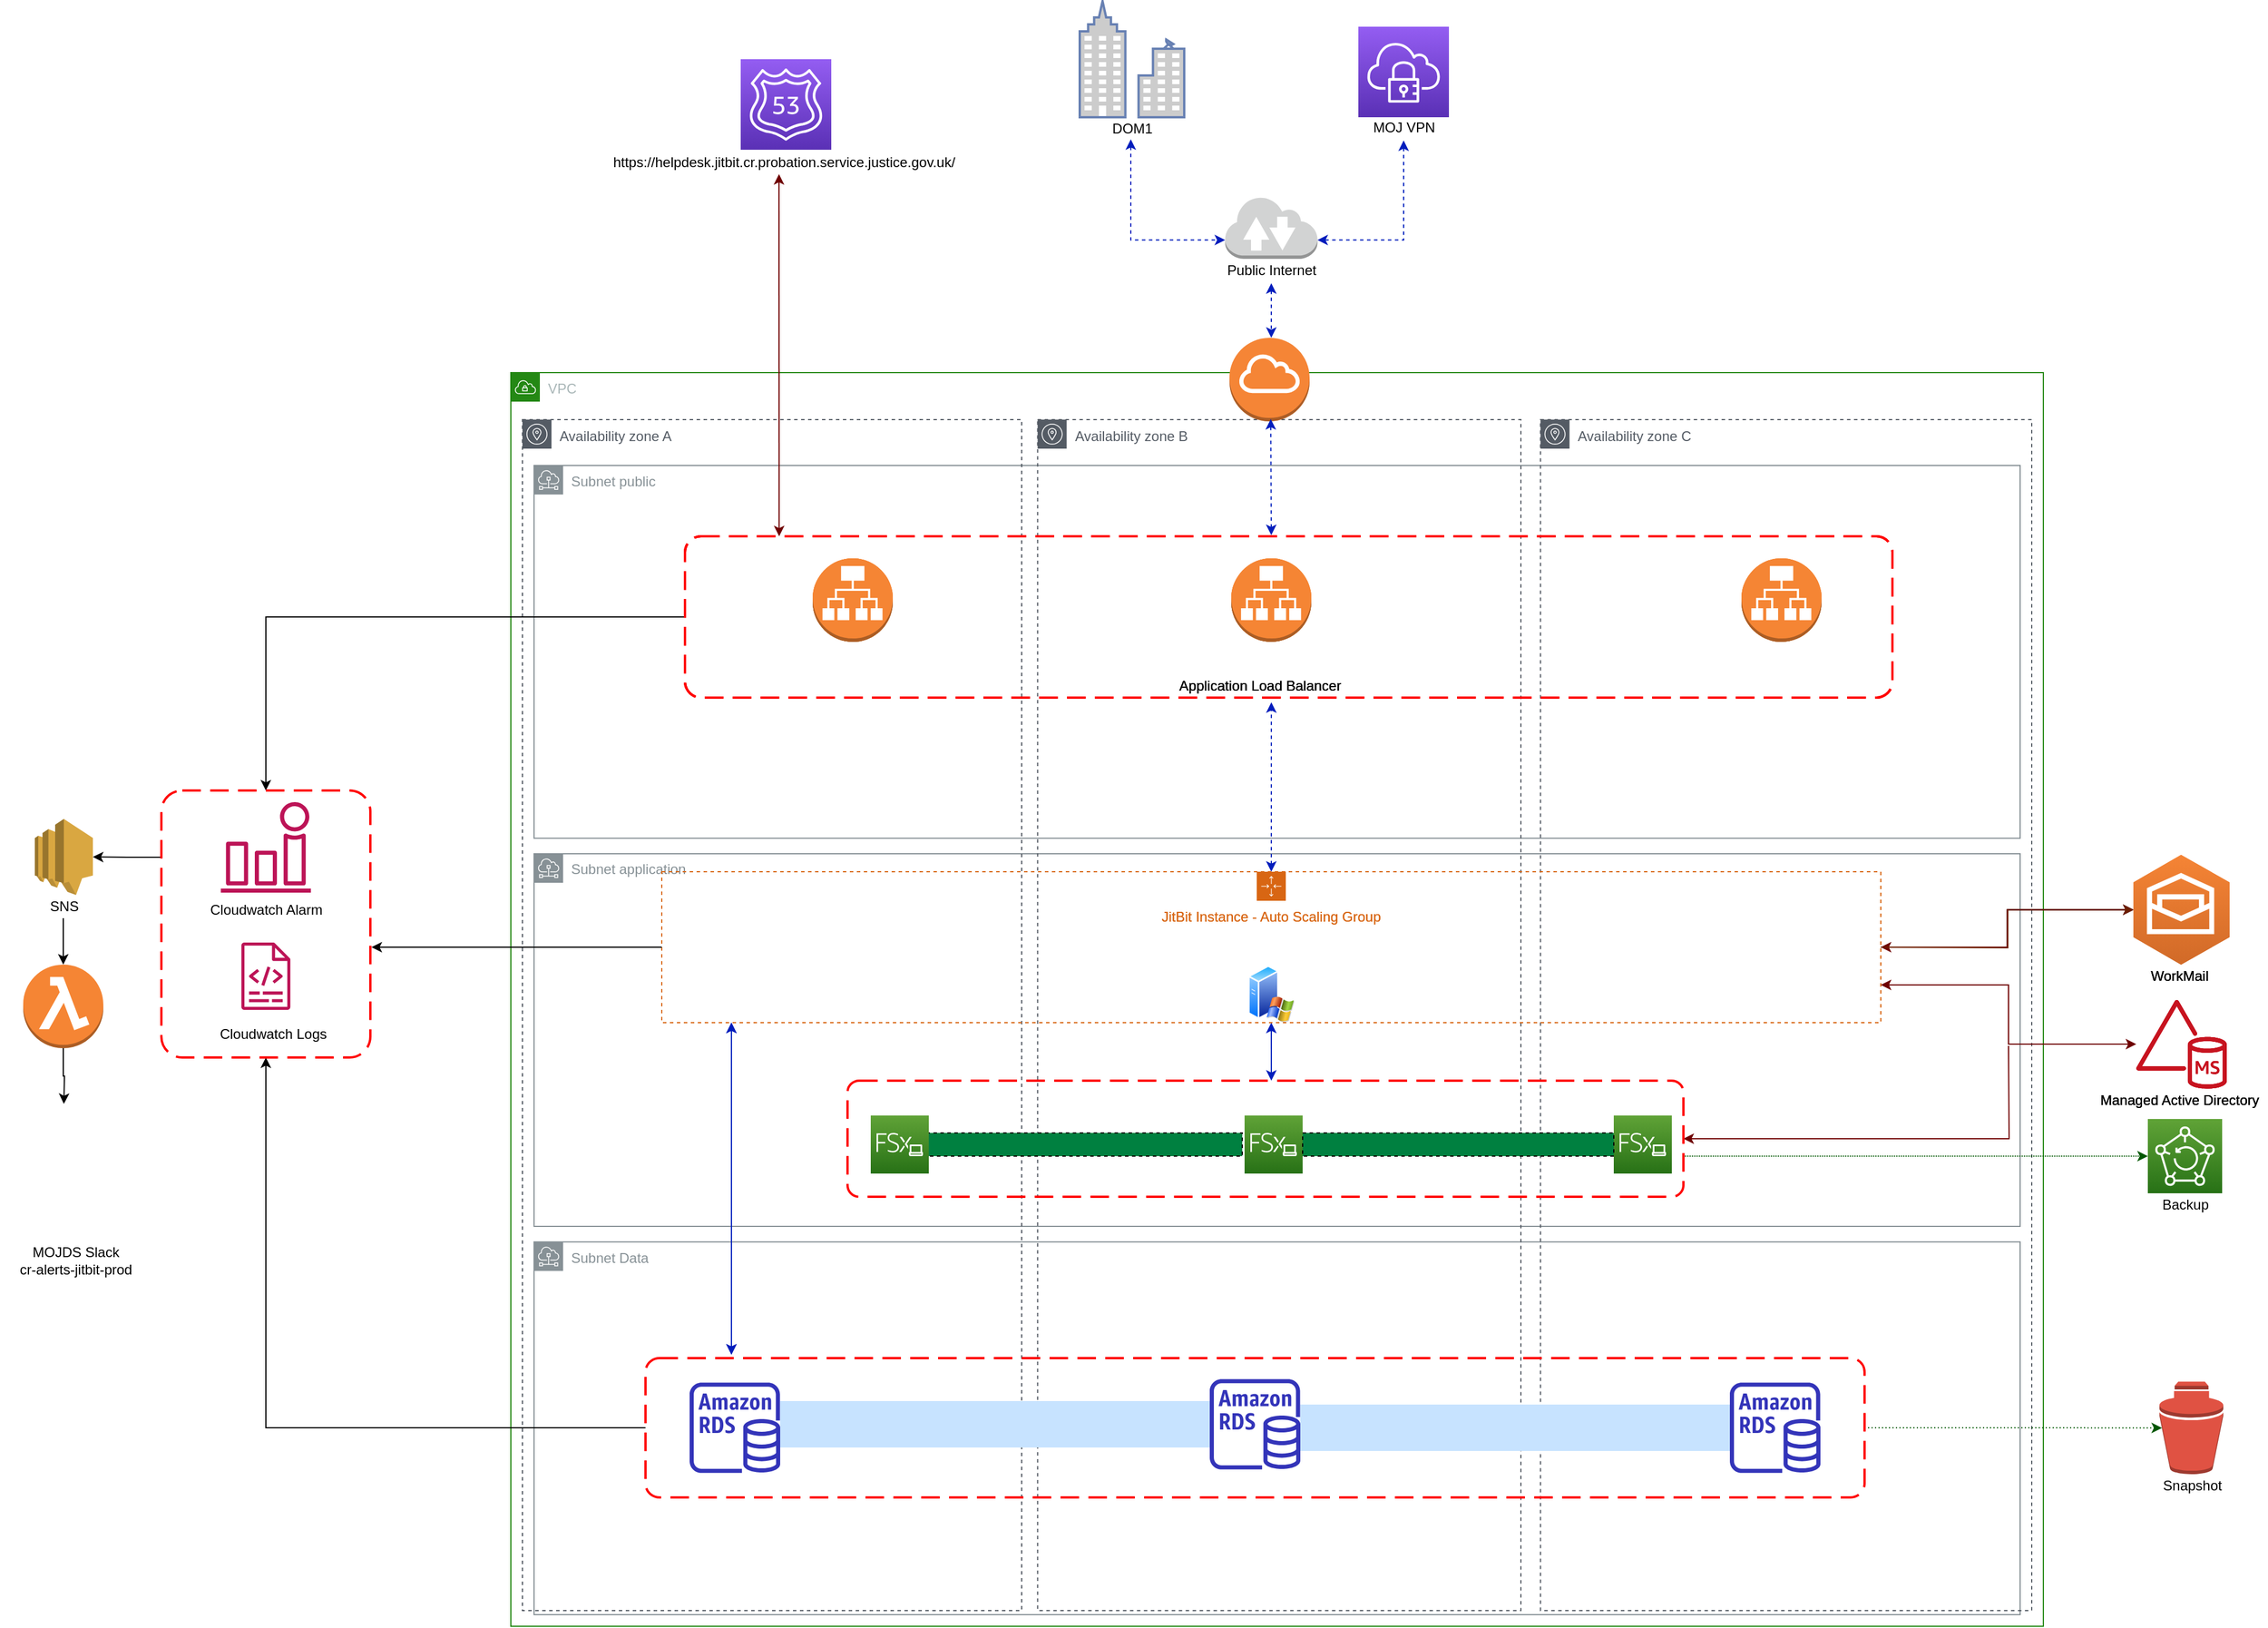 <mxfile version="14.7.0" type="device"><diagram id="gsjbE1C78E21jLH0nP0n" name="Page-1"><mxGraphModel dx="1426" dy="801" grid="1" gridSize="10" guides="1" tooltips="1" connect="1" arrows="1" fold="1" page="1" pageScale="1" pageWidth="827" pageHeight="1169" math="0" shadow="0"><root><mxCell id="0"/><mxCell id="8p_iDYZXsLpqDmVT-k0H-7" value="Subnets" style="" parent="0"/><mxCell id="8p_iDYZXsLpqDmVT-k0H-8" value="" style="group" parent="8p_iDYZXsLpqDmVT-k0H-7" vertex="1" connectable="0"><mxGeometry x="710" y="480" width="1280" height="990" as="geometry"/></mxCell><mxCell id="8p_iDYZXsLpqDmVT-k0H-9" value="Subnet public" style="outlineConnect=0;gradientColor=none;html=1;whiteSpace=wrap;fontSize=12;fontStyle=0;shape=mxgraph.aws4.group;grIcon=mxgraph.aws4.group_subnet;strokeColor=#879196;fillColor=none;verticalAlign=top;align=left;spacingLeft=30;fontColor=#879196;dashed=0;" parent="8p_iDYZXsLpqDmVT-k0H-8" vertex="1"><mxGeometry width="1280" height="321.081" as="geometry"/></mxCell><mxCell id="8p_iDYZXsLpqDmVT-k0H-10" value="Subnet application" style="outlineConnect=0;gradientColor=none;html=1;whiteSpace=wrap;fontSize=12;fontStyle=0;shape=mxgraph.aws4.group;grIcon=mxgraph.aws4.group_subnet;strokeColor=#879196;fillColor=none;verticalAlign=top;align=left;spacingLeft=30;fontColor=#879196;dashed=0;" parent="8p_iDYZXsLpqDmVT-k0H-8" vertex="1"><mxGeometry y="334.459" width="1280" height="321.081" as="geometry"/></mxCell><mxCell id="8p_iDYZXsLpqDmVT-k0H-11" value="Subnet Data" style="outlineConnect=0;gradientColor=none;html=1;whiteSpace=wrap;fontSize=12;fontStyle=0;shape=mxgraph.aws4.group;grIcon=mxgraph.aws4.group_subnet;strokeColor=#879196;fillColor=none;verticalAlign=top;align=left;spacingLeft=30;fontColor=#879196;dashed=0;" parent="8p_iDYZXsLpqDmVT-k0H-8" vertex="1"><mxGeometry y="668.919" width="1280" height="321.081" as="geometry"/></mxCell><mxCell id="8p_iDYZXsLpqDmVT-k0H-12" value="VPC" style="" parent="0"/><mxCell id="8p_iDYZXsLpqDmVT-k0H-13" value="" style="group" parent="8p_iDYZXsLpqDmVT-k0H-12" vertex="1" connectable="0"><mxGeometry x="690" y="400" width="1320" height="1080" as="geometry"/></mxCell><mxCell id="8p_iDYZXsLpqDmVT-k0H-14" value="VPC" style="points=[[0,0],[0.25,0],[0.5,0],[0.75,0],[1,0],[1,0.25],[1,0.5],[1,0.75],[1,1],[0.75,1],[0.5,1],[0.25,1],[0,1],[0,0.75],[0,0.5],[0,0.25]];outlineConnect=0;gradientColor=none;html=1;whiteSpace=wrap;fontSize=12;fontStyle=0;shape=mxgraph.aws4.group;grIcon=mxgraph.aws4.group_vpc;strokeColor=#248814;fillColor=none;verticalAlign=top;align=left;spacingLeft=30;fontColor=#AAB7B8;dashed=0;" parent="8p_iDYZXsLpqDmVT-k0H-13" vertex="1"><mxGeometry width="1320.0" height="1080" as="geometry"/></mxCell><mxCell id="8p_iDYZXsLpqDmVT-k0H-15" value="Availability zone C" style="outlineConnect=0;gradientColor=none;html=1;whiteSpace=wrap;fontSize=12;fontStyle=0;shape=mxgraph.aws4.group;grIcon=mxgraph.aws4.group_availability_zone;strokeColor=#545B64;fillColor=none;verticalAlign=top;align=left;spacingLeft=30;fontColor=#545B64;dashed=1;" parent="8p_iDYZXsLpqDmVT-k0H-13" vertex="1"><mxGeometry x="886.87" y="40.5" width="423.13" height="1026" as="geometry"/></mxCell><mxCell id="8p_iDYZXsLpqDmVT-k0H-16" value="Availability zone B" style="outlineConnect=0;gradientColor=none;html=1;whiteSpace=wrap;fontSize=12;fontStyle=0;shape=mxgraph.aws4.group;grIcon=mxgraph.aws4.group_availability_zone;strokeColor=#545B64;fillColor=none;verticalAlign=top;align=left;spacingLeft=30;fontColor=#545B64;dashed=1;" parent="8p_iDYZXsLpqDmVT-k0H-13" vertex="1"><mxGeometry x="453.75" y="40.5" width="416.25" height="1026" as="geometry"/></mxCell><mxCell id="8p_iDYZXsLpqDmVT-k0H-17" value="Availability zone A" style="outlineConnect=0;gradientColor=none;html=1;whiteSpace=wrap;fontSize=12;fontStyle=0;shape=mxgraph.aws4.group;grIcon=mxgraph.aws4.group_availability_zone;strokeColor=#545B64;fillColor=none;verticalAlign=top;align=left;spacingLeft=30;fontColor=#545B64;dashed=1;" parent="8p_iDYZXsLpqDmVT-k0H-13" vertex="1"><mxGeometry x="10" y="40.5" width="430" height="1026" as="geometry"/></mxCell><mxCell id="8p_iDYZXsLpqDmVT-k0H-18" value="" style="outlineConnect=0;dashed=0;verticalLabelPosition=bottom;verticalAlign=top;align=center;html=1;shape=mxgraph.aws3.internet_gateway;fillColor=#F58536;gradientColor=none;rounded=0;strokeColor=#000000;strokeWidth=2;fontColor=#006600;" parent="8p_iDYZXsLpqDmVT-k0H-12" vertex="1"><mxGeometry x="1309" y="370" width="69" height="72" as="geometry"/></mxCell><mxCell id="8p_iDYZXsLpqDmVT-k0H-19" value="Database" style="" parent="0"/><mxCell id="8p_iDYZXsLpqDmVT-k0H-22" value="" style="rounded=0;whiteSpace=wrap;html=1;fillColor=#C7E3FF;strokeColor=none;dashed=1;strokeWidth=2;" parent="8p_iDYZXsLpqDmVT-k0H-19" vertex="1"><mxGeometry x="922" y="1286" width="370" height="40" as="geometry"/></mxCell><mxCell id="8p_iDYZXsLpqDmVT-k0H-24" value="" style="rounded=0;whiteSpace=wrap;html=1;fillColor=#C7E3FF;strokeColor=none;dashed=1;strokeWidth=2;" parent="8p_iDYZXsLpqDmVT-k0H-19" vertex="1"><mxGeometry x="1370" y="1289" width="370" height="40" as="geometry"/></mxCell><mxCell id="8p_iDYZXsLpqDmVT-k0H-109" value="" style="outlineConnect=0;fontColor=#232F3E;gradientColor=none;fillColor=#3334B9;strokeColor=none;dashed=0;verticalLabelPosition=bottom;verticalAlign=top;align=center;html=1;fontSize=12;fontStyle=0;aspect=fixed;pointerEvents=1;shape=mxgraph.aws4.rds_instance;" parent="8p_iDYZXsLpqDmVT-k0H-19" vertex="1"><mxGeometry x="844" y="1270" width="78" height="78" as="geometry"/></mxCell><mxCell id="8p_iDYZXsLpqDmVT-k0H-110" value="" style="outlineConnect=0;fontColor=#232F3E;gradientColor=none;fillColor=#3334B9;strokeColor=none;dashed=0;verticalLabelPosition=bottom;verticalAlign=top;align=center;html=1;fontSize=12;fontStyle=0;aspect=fixed;pointerEvents=1;shape=mxgraph.aws4.rds_instance;" parent="8p_iDYZXsLpqDmVT-k0H-19" vertex="1"><mxGeometry x="1292" y="1267" width="78" height="78" as="geometry"/></mxCell><mxCell id="8p_iDYZXsLpqDmVT-k0H-111" value="" style="outlineConnect=0;fontColor=#232F3E;gradientColor=none;fillColor=#3334B9;strokeColor=none;dashed=0;verticalLabelPosition=bottom;verticalAlign=top;align=center;html=1;fontSize=12;fontStyle=0;aspect=fixed;pointerEvents=1;shape=mxgraph.aws4.rds_instance;" parent="8p_iDYZXsLpqDmVT-k0H-19" vertex="1"><mxGeometry x="1740" y="1270" width="78" height="78" as="geometry"/></mxCell><mxCell id="8p_iDYZXsLpqDmVT-k0H-145" style="edgeStyle=orthogonalEdgeStyle;rounded=0;orthogonalLoop=1;jettySize=auto;html=1;exitX=1;exitY=0.5;exitDx=0;exitDy=0;entryX=0.04;entryY=0.5;entryDx=0;entryDy=0;entryPerimeter=0;fillColor=#008a00;strokeColor=#005700;dashed=1;dashPattern=1 2;" parent="8p_iDYZXsLpqDmVT-k0H-19" source="8p_iDYZXsLpqDmVT-k0H-120" target="8p_iDYZXsLpqDmVT-k0H-142" edge="1"><mxGeometry relative="1" as="geometry"/></mxCell><mxCell id="8p_iDYZXsLpqDmVT-k0H-120" value="" style="rounded=1;arcSize=10;dashed=1;strokeColor=#ff0000;fillColor=none;gradientColor=none;dashPattern=8 4;strokeWidth=2;fontColor=#006600;" parent="8p_iDYZXsLpqDmVT-k0H-19" vertex="1"><mxGeometry x="806" y="1249" width="1050" height="120" as="geometry"/></mxCell><mxCell id="8p_iDYZXsLpqDmVT-k0H-142" value="" style="outlineConnect=0;dashed=0;verticalLabelPosition=bottom;verticalAlign=top;align=center;html=1;shape=mxgraph.aws3.snapshot;fillColor=#E05243;gradientColor=none;" parent="8p_iDYZXsLpqDmVT-k0H-19" vertex="1"><mxGeometry x="2110" y="1269.25" width="55" height="79.75" as="geometry"/></mxCell><mxCell id="8p_iDYZXsLpqDmVT-k0H-143" value="Snapshot" style="text;html=1;resizable=0;autosize=1;align=center;verticalAlign=middle;points=[];fillColor=none;strokeColor=none;rounded=0;" parent="8p_iDYZXsLpqDmVT-k0H-19" vertex="1"><mxGeometry x="2102.5" y="1349" width="70" height="20" as="geometry"/></mxCell><mxCell id="8p_iDYZXsLpqDmVT-k0H-25" value="FSX" style="" parent="0"/><mxCell id="8p_iDYZXsLpqDmVT-k0H-112" value="" style="points=[[0,0,0],[0.25,0,0],[0.5,0,0],[0.75,0,0],[1,0,0],[0,1,0],[0.25,1,0],[0.5,1,0],[0.75,1,0],[1,1,0],[0,0.25,0],[0,0.5,0],[0,0.75,0],[1,0.25,0],[1,0.5,0],[1,0.75,0]];outlineConnect=0;fontColor=#232F3E;gradientColor=#60A337;gradientDirection=north;fillColor=#277116;strokeColor=#ffffff;dashed=0;verticalLabelPosition=bottom;verticalAlign=top;align=center;html=1;fontSize=12;fontStyle=0;aspect=fixed;shape=mxgraph.aws4.resourceIcon;resIcon=mxgraph.aws4.fsx_for_windows_file_server;" parent="8p_iDYZXsLpqDmVT-k0H-25" vertex="1"><mxGeometry x="1322" y="1040" width="50" height="50" as="geometry"/></mxCell><mxCell id="8p_iDYZXsLpqDmVT-k0H-115" value="" style="rounded=0;whiteSpace=wrap;html=1;fillColor=#008040;dashed=1;" parent="8p_iDYZXsLpqDmVT-k0H-25" vertex="1"><mxGeometry x="1048" y="1055" width="272" height="20" as="geometry"/></mxCell><mxCell id="8p_iDYZXsLpqDmVT-k0H-149" style="edgeStyle=orthogonalEdgeStyle;rounded=0;orthogonalLoop=1;jettySize=auto;html=1;exitX=0.999;exitY=0.65;exitDx=0;exitDy=0;entryX=0;entryY=0.5;entryDx=0;entryDy=0;entryPerimeter=0;exitPerimeter=0;fillColor=#008a00;strokeColor=#005700;dashed=1;dashPattern=1 1;" parent="8p_iDYZXsLpqDmVT-k0H-25" source="8p_iDYZXsLpqDmVT-k0H-118" target="8p_iDYZXsLpqDmVT-k0H-146" edge="1"><mxGeometry relative="1" as="geometry"/></mxCell><mxCell id="8p_iDYZXsLpqDmVT-k0H-158" style="edgeStyle=orthogonalEdgeStyle;rounded=0;orthogonalLoop=1;jettySize=auto;html=1;exitX=1;exitY=0.5;exitDx=0;exitDy=0;endArrow=none;endFill=0;startArrow=classic;startFill=1;fillColor=#a20025;strokeColor=#6F0000;" parent="8p_iDYZXsLpqDmVT-k0H-25" source="8p_iDYZXsLpqDmVT-k0H-118" edge="1"><mxGeometry relative="1" as="geometry"><mxPoint x="1980" y="980" as="targetPoint"/></mxGeometry></mxCell><mxCell id="8p_iDYZXsLpqDmVT-k0H-118" value="" style="rounded=1;arcSize=10;dashed=1;strokeColor=#ff0000;fillColor=none;gradientColor=none;dashPattern=8 4;strokeWidth=2;fontColor=#006600;" parent="8p_iDYZXsLpqDmVT-k0H-25" vertex="1"><mxGeometry x="980" y="1010" width="720" height="100" as="geometry"/></mxCell><mxCell id="8p_iDYZXsLpqDmVT-k0H-126" value="" style="points=[[0,0,0],[0.25,0,0],[0.5,0,0],[0.75,0,0],[1,0,0],[0,1,0],[0.25,1,0],[0.5,1,0],[0.75,1,0],[1,1,0],[0,0.25,0],[0,0.5,0],[0,0.75,0],[1,0.25,0],[1,0.5,0],[1,0.75,0]];outlineConnect=0;fontColor=#232F3E;gradientColor=#60A337;gradientDirection=north;fillColor=#277116;strokeColor=#ffffff;dashed=0;verticalLabelPosition=bottom;verticalAlign=top;align=center;html=1;fontSize=12;fontStyle=0;aspect=fixed;shape=mxgraph.aws4.resourceIcon;resIcon=mxgraph.aws4.fsx_for_windows_file_server;" parent="8p_iDYZXsLpqDmVT-k0H-25" vertex="1"><mxGeometry x="1640" y="1040" width="50" height="50" as="geometry"/></mxCell><mxCell id="8p_iDYZXsLpqDmVT-k0H-127" value="" style="points=[[0,0,0],[0.25,0,0],[0.5,0,0],[0.75,0,0],[1,0,0],[0,1,0],[0.25,1,0],[0.5,1,0],[0.75,1,0],[1,1,0],[0,0.25,0],[0,0.5,0],[0,0.75,0],[1,0.25,0],[1,0.5,0],[1,0.75,0]];outlineConnect=0;fontColor=#232F3E;gradientColor=#60A337;gradientDirection=north;fillColor=#277116;strokeColor=#ffffff;dashed=0;verticalLabelPosition=bottom;verticalAlign=top;align=center;html=1;fontSize=12;fontStyle=0;aspect=fixed;shape=mxgraph.aws4.resourceIcon;resIcon=mxgraph.aws4.fsx_for_windows_file_server;" parent="8p_iDYZXsLpqDmVT-k0H-25" vertex="1"><mxGeometry x="1000" y="1040" width="50" height="50" as="geometry"/></mxCell><mxCell id="8p_iDYZXsLpqDmVT-k0H-128" value="" style="rounded=0;whiteSpace=wrap;html=1;fillColor=#008040;dashed=1;" parent="8p_iDYZXsLpqDmVT-k0H-25" vertex="1"><mxGeometry x="1372" y="1055" width="268" height="20" as="geometry"/></mxCell><mxCell id="8p_iDYZXsLpqDmVT-k0H-146" value="" style="points=[[0,0,0],[0.25,0,0],[0.5,0,0],[0.75,0,0],[1,0,0],[0,1,0],[0.25,1,0],[0.5,1,0],[0.75,1,0],[1,1,0],[0,0.25,0],[0,0.5,0],[0,0.75,0],[1,0.25,0],[1,0.5,0],[1,0.75,0]];outlineConnect=0;fontColor=#232F3E;gradientColor=#60A337;gradientDirection=north;fillColor=#277116;strokeColor=#ffffff;dashed=0;verticalLabelPosition=bottom;verticalAlign=top;align=center;html=1;fontSize=12;fontStyle=0;aspect=fixed;shape=mxgraph.aws4.resourceIcon;resIcon=mxgraph.aws4.backup;" parent="8p_iDYZXsLpqDmVT-k0H-25" vertex="1"><mxGeometry x="2100" y="1043" width="64" height="64" as="geometry"/></mxCell><mxCell id="8p_iDYZXsLpqDmVT-k0H-147" value="Backup" style="text;html=1;resizable=0;autosize=1;align=center;verticalAlign=middle;points=[];fillColor=none;strokeColor=none;rounded=0;" parent="8p_iDYZXsLpqDmVT-k0H-25" vertex="1"><mxGeometry x="2102" y="1107" width="60" height="20" as="geometry"/></mxCell><mxCell id="8p_iDYZXsLpqDmVT-k0H-122" value="Application" style="" parent="0"/><mxCell id="8p_iDYZXsLpqDmVT-k0H-150" style="edgeStyle=orthogonalEdgeStyle;rounded=0;orthogonalLoop=1;jettySize=auto;html=1;exitX=1;exitY=0.75;exitDx=0;exitDy=0;startArrow=classic;startFill=1;fillColor=#a20025;strokeColor=#6F0000;" parent="8p_iDYZXsLpqDmVT-k0H-122" source="8p_iDYZXsLpqDmVT-k0H-188" target="8p_iDYZXsLpqDmVT-k0H-131" edge="1"><mxGeometry relative="1" as="geometry"/></mxCell><mxCell id="8p_iDYZXsLpqDmVT-k0H-152" style="edgeStyle=orthogonalEdgeStyle;rounded=0;orthogonalLoop=1;jettySize=auto;html=1;" parent="8p_iDYZXsLpqDmVT-k0H-122" source="8p_iDYZXsLpqDmVT-k0H-123" target="8p_iDYZXsLpqDmVT-k0H-135" edge="1"><mxGeometry relative="1" as="geometry"/></mxCell><mxCell id="8p_iDYZXsLpqDmVT-k0H-123" value="JitBit Instance - Auto Scaling Group" style="points=[[0,0],[0.25,0],[0.5,0],[0.75,0],[1,0],[1,0.25],[1,0.5],[1,0.75],[1,1],[0.75,1],[0.5,1],[0.25,1],[0,1],[0,0.75],[0,0.5],[0,0.25]];outlineConnect=0;gradientColor=none;html=1;whiteSpace=wrap;fontSize=12;fontStyle=0;shape=mxgraph.aws4.groupCenter;grIcon=mxgraph.aws4.group_auto_scaling_group;grStroke=1;strokeColor=#D86613;fillColor=none;verticalAlign=top;align=center;fontColor=#D86613;dashed=1;spacingTop=25;" parent="8p_iDYZXsLpqDmVT-k0H-122" vertex="1"><mxGeometry x="820" y="830" width="1050" height="130" as="geometry"/></mxCell><mxCell id="8p_iDYZXsLpqDmVT-k0H-124" value="" style="aspect=fixed;perimeter=ellipsePerimeter;html=1;align=center;shadow=0;dashed=0;spacingTop=3;image;image=img/lib/active_directory/windows_server_2.svg;" parent="8p_iDYZXsLpqDmVT-k0H-122" vertex="1"><mxGeometry x="1325" y="910" width="40" height="50" as="geometry"/></mxCell><mxCell id="8p_iDYZXsLpqDmVT-k0H-131" value="" style="outlineConnect=0;fontColor=#232F3E;gradientColor=none;fillColor=#C7131F;strokeColor=none;dashed=0;verticalLabelPosition=bottom;verticalAlign=top;align=center;html=1;fontSize=12;fontStyle=0;aspect=fixed;pointerEvents=1;shape=mxgraph.aws4.managed_ms_ad;" parent="8p_iDYZXsLpqDmVT-k0H-122" vertex="1"><mxGeometry x="2090" y="940" width="78" height="77" as="geometry"/></mxCell><mxCell id="8p_iDYZXsLpqDmVT-k0H-132" value="" style="outlineConnect=0;dashed=0;verticalLabelPosition=bottom;verticalAlign=top;align=center;html=1;shape=mxgraph.aws3.application_load_balancer;fillColor=#F58534;gradientColor=none;" parent="8p_iDYZXsLpqDmVT-k0H-122" vertex="1"><mxGeometry x="950" y="560" width="69" height="72" as="geometry"/></mxCell><mxCell id="8p_iDYZXsLpqDmVT-k0H-133" value="" style="outlineConnect=0;dashed=0;verticalLabelPosition=bottom;verticalAlign=top;align=center;html=1;shape=mxgraph.aws3.application_load_balancer;fillColor=#F58534;gradientColor=none;" parent="8p_iDYZXsLpqDmVT-k0H-122" vertex="1"><mxGeometry x="1310.5" y="560" width="69" height="72" as="geometry"/></mxCell><mxCell id="8p_iDYZXsLpqDmVT-k0H-134" value="" style="outlineConnect=0;dashed=0;verticalLabelPosition=bottom;verticalAlign=top;align=center;html=1;shape=mxgraph.aws3.application_load_balancer;fillColor=#F58534;gradientColor=none;" parent="8p_iDYZXsLpqDmVT-k0H-122" vertex="1"><mxGeometry x="1750" y="560" width="69" height="72" as="geometry"/></mxCell><mxCell id="8p_iDYZXsLpqDmVT-k0H-135" value="" style="outlineConnect=0;dashed=0;verticalLabelPosition=bottom;verticalAlign=top;align=center;html=1;shape=mxgraph.aws3.workmail;fillColor=#D16A28;gradientColor=#F58435;gradientDirection=north;" parent="8p_iDYZXsLpqDmVT-k0H-122" vertex="1"><mxGeometry x="2087.75" y="815.5" width="82.5" height="94.5" as="geometry"/></mxCell><mxCell id="8p_iDYZXsLpqDmVT-k0H-136" value="" style="rounded=1;arcSize=10;dashed=1;strokeColor=#ff0000;fillColor=none;gradientColor=none;dashPattern=8 4;strokeWidth=2;fontColor=#006600;" parent="8p_iDYZXsLpqDmVT-k0H-122" vertex="1"><mxGeometry x="840" y="541" width="1040" height="139" as="geometry"/></mxCell><mxCell id="8p_iDYZXsLpqDmVT-k0H-137" value="Application Load Balancer" style="text;html=1;resizable=0;autosize=1;align=center;verticalAlign=middle;points=[];fillColor=none;strokeColor=none;rounded=0;" parent="8p_iDYZXsLpqDmVT-k0H-122" vertex="1"><mxGeometry x="1260" y="660" width="150" height="20" as="geometry"/></mxCell><mxCell id="8p_iDYZXsLpqDmVT-k0H-138" value="Managed Active Directory" style="text;html=1;resizable=0;autosize=1;align=center;verticalAlign=middle;points=[];fillColor=none;strokeColor=none;rounded=0;" parent="8p_iDYZXsLpqDmVT-k0H-122" vertex="1"><mxGeometry x="2052.25" y="1017" width="150" height="20" as="geometry"/></mxCell><mxCell id="8p_iDYZXsLpqDmVT-k0H-139" value="WorkMail" style="text;html=1;resizable=0;autosize=1;align=center;verticalAlign=middle;points=[];fillColor=none;strokeColor=none;rounded=0;" parent="8p_iDYZXsLpqDmVT-k0H-122" vertex="1"><mxGeometry x="2092.25" y="910" width="70" height="20" as="geometry"/></mxCell><mxCell id="8p_iDYZXsLpqDmVT-k0H-213" value="" style="endArrow=classic;startArrow=classic;html=1;entryX=0.487;entryY=1;entryDx=0;entryDy=0;entryPerimeter=0;exitX=0.078;exitY=0;exitDx=0;exitDy=0;exitPerimeter=0;fillColor=#a20025;strokeColor=#6F0000;" parent="8p_iDYZXsLpqDmVT-k0H-122" source="8p_iDYZXsLpqDmVT-k0H-195" target="8p_iDYZXsLpqDmVT-k0H-200" edge="1"><mxGeometry width="50" height="50" relative="1" as="geometry"><mxPoint x="1160" y="330" as="sourcePoint"/><mxPoint x="1210" y="280" as="targetPoint"/></mxGeometry></mxCell><mxCell id="8p_iDYZXsLpqDmVT-k0H-214" value="" style="endArrow=classic;startArrow=classic;html=1;entryX=0.5;entryY=1;entryDx=0;entryDy=0;exitX=0.507;exitY=0;exitDx=0;exitDy=0;exitPerimeter=0;fillColor=#0050ef;strokeColor=#001DBC;" parent="8p_iDYZXsLpqDmVT-k0H-122" source="8p_iDYZXsLpqDmVT-k0H-118" edge="1"><mxGeometry width="50" height="50" relative="1" as="geometry"><mxPoint x="931.12" y="551" as="sourcePoint"/><mxPoint x="1345" y="960" as="targetPoint"/></mxGeometry></mxCell><mxCell id="8p_iDYZXsLpqDmVT-k0H-216" value="" style="endArrow=classic;startArrow=classic;html=1;fillColor=#0050ef;strokeColor=#001DBC;" parent="8p_iDYZXsLpqDmVT-k0H-122" edge="1"><mxGeometry width="50" height="50" relative="1" as="geometry"><mxPoint x="880" y="1246" as="sourcePoint"/><mxPoint x="880" y="960" as="targetPoint"/></mxGeometry></mxCell><mxCell id="8p_iDYZXsLpqDmVT-k0H-217" value="" style="endArrow=classic;startArrow=classic;html=1;entryX=0.567;entryY=1.2;entryDx=0;entryDy=0;entryPerimeter=0;fillColor=#0050ef;strokeColor=#001DBC;dashed=1;" parent="8p_iDYZXsLpqDmVT-k0H-122" source="8p_iDYZXsLpqDmVT-k0H-188" target="8p_iDYZXsLpqDmVT-k0H-196" edge="1"><mxGeometry width="50" height="50" relative="1" as="geometry"><mxPoint x="890" y="1256" as="sourcePoint"/><mxPoint x="890" y="970" as="targetPoint"/></mxGeometry></mxCell><mxCell id="8p_iDYZXsLpqDmVT-k0H-218" value="" style="endArrow=classic;startArrow=classic;html=1;entryX=0.567;entryY=1.2;entryDx=0;entryDy=0;entryPerimeter=0;fillColor=#0050ef;strokeColor=#001DBC;dashed=1;" parent="8p_iDYZXsLpqDmVT-k0H-122" edge="1"><mxGeometry width="50" height="50" relative="1" as="geometry"><mxPoint x="1345" y="540" as="sourcePoint"/><mxPoint x="1344.53" y="440" as="targetPoint"/></mxGeometry></mxCell><mxCell id="JDmraC3Lx40adAWJnMyy-10" value="" style="shape=image;html=1;verticalAlign=top;verticalLabelPosition=bottom;labelBackgroundColor=#ffffff;imageAspect=0;aspect=fixed;image=https://cdn4.iconfinder.com/data/icons/logos-and-brands/512/306_Slack_logo-128.png" vertex="1" parent="8p_iDYZXsLpqDmVT-k0H-122"><mxGeometry x="250" y="1030" width="120" height="120" as="geometry"/></mxCell><mxCell id="8p_iDYZXsLpqDmVT-k0H-185" value="Access" style="" parent="0"/><mxCell id="8p_iDYZXsLpqDmVT-k0H-187" style="edgeStyle=orthogonalEdgeStyle;rounded=0;orthogonalLoop=1;jettySize=auto;html=1;startArrow=classic;startFill=1;fillColor=#a20025;strokeColor=#6F0000;" parent="8p_iDYZXsLpqDmVT-k0H-185" source="8p_iDYZXsLpqDmVT-k0H-188" target="8p_iDYZXsLpqDmVT-k0H-194" edge="1"><mxGeometry relative="1" as="geometry"/></mxCell><mxCell id="8p_iDYZXsLpqDmVT-k0H-188" value="JitBit Instance - Auto Scaling Group" style="points=[[0,0],[0.25,0],[0.5,0],[0.75,0],[1,0],[1,0.25],[1,0.5],[1,0.75],[1,1],[0.75,1],[0.5,1],[0.25,1],[0,1],[0,0.75],[0,0.5],[0,0.25]];outlineConnect=0;gradientColor=none;html=1;whiteSpace=wrap;fontSize=12;fontStyle=0;shape=mxgraph.aws4.groupCenter;grIcon=mxgraph.aws4.group_auto_scaling_group;grStroke=1;strokeColor=#D86613;fillColor=none;verticalAlign=top;align=center;fontColor=#D86613;dashed=1;spacingTop=25;" parent="8p_iDYZXsLpqDmVT-k0H-185" vertex="1"><mxGeometry x="820" y="830" width="1050" height="130" as="geometry"/></mxCell><mxCell id="8p_iDYZXsLpqDmVT-k0H-190" value="" style="outlineConnect=0;fontColor=#232F3E;gradientColor=none;fillColor=#C7131F;strokeColor=none;dashed=0;verticalLabelPosition=bottom;verticalAlign=top;align=center;html=1;fontSize=12;fontStyle=0;aspect=fixed;pointerEvents=1;shape=mxgraph.aws4.managed_ms_ad;" parent="8p_iDYZXsLpqDmVT-k0H-185" vertex="1"><mxGeometry x="2090" y="940" width="78" height="77" as="geometry"/></mxCell><mxCell id="8p_iDYZXsLpqDmVT-k0H-191" value="" style="outlineConnect=0;dashed=0;verticalLabelPosition=bottom;verticalAlign=top;align=center;html=1;shape=mxgraph.aws3.application_load_balancer;fillColor=#F58534;gradientColor=none;" parent="8p_iDYZXsLpqDmVT-k0H-185" vertex="1"><mxGeometry x="950" y="560" width="69" height="72" as="geometry"/></mxCell><mxCell id="8p_iDYZXsLpqDmVT-k0H-192" value="" style="outlineConnect=0;dashed=0;verticalLabelPosition=bottom;verticalAlign=top;align=center;html=1;shape=mxgraph.aws3.application_load_balancer;fillColor=#F58534;gradientColor=none;" parent="8p_iDYZXsLpqDmVT-k0H-185" vertex="1"><mxGeometry x="1310.5" y="560" width="69" height="72" as="geometry"/></mxCell><mxCell id="8p_iDYZXsLpqDmVT-k0H-193" value="" style="outlineConnect=0;dashed=0;verticalLabelPosition=bottom;verticalAlign=top;align=center;html=1;shape=mxgraph.aws3.application_load_balancer;fillColor=#F58534;gradientColor=none;" parent="8p_iDYZXsLpqDmVT-k0H-185" vertex="1"><mxGeometry x="1750" y="560" width="69" height="72" as="geometry"/></mxCell><mxCell id="8p_iDYZXsLpqDmVT-k0H-194" value="" style="outlineConnect=0;dashed=0;verticalLabelPosition=bottom;verticalAlign=top;align=center;html=1;shape=mxgraph.aws3.workmail;fillColor=#D16A28;gradientColor=#F58435;gradientDirection=north;" parent="8p_iDYZXsLpqDmVT-k0H-185" vertex="1"><mxGeometry x="2087.75" y="815.5" width="82.5" height="94.5" as="geometry"/></mxCell><mxCell id="8p_iDYZXsLpqDmVT-k0H-195" value="" style="rounded=1;arcSize=10;dashed=1;strokeColor=#ff0000;fillColor=none;gradientColor=none;dashPattern=8 4;strokeWidth=2;fontColor=#006600;" parent="8p_iDYZXsLpqDmVT-k0H-185" vertex="1"><mxGeometry x="840" y="541" width="1040" height="139" as="geometry"/></mxCell><mxCell id="8p_iDYZXsLpqDmVT-k0H-196" value="Application Load Balancer" style="text;html=1;resizable=0;autosize=1;align=center;verticalAlign=middle;points=[];fillColor=none;strokeColor=none;rounded=0;" parent="8p_iDYZXsLpqDmVT-k0H-185" vertex="1"><mxGeometry x="1260" y="660" width="150" height="20" as="geometry"/></mxCell><mxCell id="8p_iDYZXsLpqDmVT-k0H-197" value="Managed Active Directory" style="text;html=1;resizable=0;autosize=1;align=center;verticalAlign=middle;points=[];fillColor=none;strokeColor=none;rounded=0;" parent="8p_iDYZXsLpqDmVT-k0H-185" vertex="1"><mxGeometry x="2052.25" y="1017" width="150" height="20" as="geometry"/></mxCell><mxCell id="8p_iDYZXsLpqDmVT-k0H-198" value="WorkMail" style="text;html=1;resizable=0;autosize=1;align=center;verticalAlign=middle;points=[];fillColor=none;strokeColor=none;rounded=0;" parent="8p_iDYZXsLpqDmVT-k0H-185" vertex="1"><mxGeometry x="2092.25" y="910" width="70" height="20" as="geometry"/></mxCell><mxCell id="8p_iDYZXsLpqDmVT-k0H-199" value="" style="points=[[0,0,0],[0.25,0,0],[0.5,0,0],[0.75,0,0],[1,0,0],[0,1,0],[0.25,1,0],[0.5,1,0],[0.75,1,0],[1,1,0],[0,0.25,0],[0,0.5,0],[0,0.75,0],[1,0.25,0],[1,0.5,0],[1,0.75,0]];outlineConnect=0;fontColor=#232F3E;gradientColor=#945DF2;gradientDirection=north;fillColor=#5A30B5;strokeColor=#ffffff;dashed=0;verticalLabelPosition=bottom;verticalAlign=top;align=center;html=1;fontSize=12;fontStyle=0;aspect=fixed;shape=mxgraph.aws4.resourceIcon;resIcon=mxgraph.aws4.route_53;" parent="8p_iDYZXsLpqDmVT-k0H-185" vertex="1"><mxGeometry x="888" y="130" width="78" height="78" as="geometry"/></mxCell><mxCell id="8p_iDYZXsLpqDmVT-k0H-200" value="https://helpdesk.jitbit.cr.probation.service.justice.gov.uk/" style="text;html=1;resizable=0;autosize=1;align=center;verticalAlign=middle;points=[];fillColor=none;strokeColor=none;rounded=0;" parent="8p_iDYZXsLpqDmVT-k0H-185" vertex="1"><mxGeometry x="770" y="209" width="310" height="20" as="geometry"/></mxCell><mxCell id="8p_iDYZXsLpqDmVT-k0H-201" style="edgeStyle=orthogonalEdgeStyle;rounded=0;orthogonalLoop=1;jettySize=auto;html=1;exitX=0.5;exitY=1.05;exitDx=0;exitDy=0;exitPerimeter=0;entryX=1;entryY=0.7;entryDx=0;entryDy=0;entryPerimeter=0;startArrow=classic;startFill=1;fillColor=#0050ef;strokeColor=#001DBC;dashed=1;" parent="8p_iDYZXsLpqDmVT-k0H-185" source="8p_iDYZXsLpqDmVT-k0H-209" target="8p_iDYZXsLpqDmVT-k0H-206" edge="1"><mxGeometry relative="1" as="geometry"/></mxCell><mxCell id="8p_iDYZXsLpqDmVT-k0H-202" value="" style="points=[[0,0,0],[0.25,0,0],[0.5,0,0],[0.75,0,0],[1,0,0],[0,1,0],[0.25,1,0],[0.5,1,0],[0.75,1,0],[1,1,0],[0,0.25,0],[0,0.5,0],[0,0.75,0],[1,0.25,0],[1,0.5,0],[1,0.75,0]];outlineConnect=0;fontColor=#232F3E;gradientColor=#945DF2;gradientDirection=north;fillColor=#5A30B5;strokeColor=#ffffff;dashed=0;verticalLabelPosition=bottom;verticalAlign=top;align=center;html=1;fontSize=12;fontStyle=0;aspect=fixed;shape=mxgraph.aws4.resourceIcon;resIcon=mxgraph.aws4.client_vpn;" parent="8p_iDYZXsLpqDmVT-k0H-185" vertex="1"><mxGeometry x="1420" y="102" width="78" height="78" as="geometry"/></mxCell><mxCell id="8p_iDYZXsLpqDmVT-k0H-203" style="edgeStyle=orthogonalEdgeStyle;rounded=0;orthogonalLoop=1;jettySize=auto;html=1;exitX=0.48;exitY=0.95;exitDx=0;exitDy=0;exitPerimeter=0;entryX=0;entryY=0.7;entryDx=0;entryDy=0;entryPerimeter=0;verticalAlign=middle;horizontal=1;startArrow=classic;startFill=1;fillColor=#0050ef;strokeColor=#001DBC;dashed=1;" parent="8p_iDYZXsLpqDmVT-k0H-185" source="8p_iDYZXsLpqDmVT-k0H-208" target="8p_iDYZXsLpqDmVT-k0H-206" edge="1"><mxGeometry relative="1" as="geometry"/></mxCell><mxCell id="8p_iDYZXsLpqDmVT-k0H-204" value="" style="fontColor=#0066CC;verticalAlign=top;verticalLabelPosition=bottom;labelPosition=center;align=center;html=1;outlineConnect=0;fillColor=#CCCCCC;strokeColor=#6881B3;gradientColor=none;gradientDirection=north;strokeWidth=2;shape=mxgraph.networks.business_center;" parent="8p_iDYZXsLpqDmVT-k0H-185" vertex="1"><mxGeometry x="1180" y="80" width="90" height="100" as="geometry"/></mxCell><mxCell id="8p_iDYZXsLpqDmVT-k0H-205" style="edgeStyle=orthogonalEdgeStyle;rounded=0;orthogonalLoop=1;jettySize=auto;html=1;exitX=0.5;exitY=1.05;exitDx=0;exitDy=0;exitPerimeter=0;startArrow=classic;startFill=1;fillColor=#0050ef;strokeColor=#001DBC;dashed=1;" parent="8p_iDYZXsLpqDmVT-k0H-185" source="8p_iDYZXsLpqDmVT-k0H-207" edge="1"><mxGeometry relative="1" as="geometry"><mxPoint x="1345" y="370" as="targetPoint"/></mxGeometry></mxCell><mxCell id="8p_iDYZXsLpqDmVT-k0H-206" value="" style="outlineConnect=0;dashed=0;verticalLabelPosition=bottom;verticalAlign=top;align=center;html=1;shape=mxgraph.aws3.internet_2;fillColor=#D2D3D3;gradientColor=none;" parent="8p_iDYZXsLpqDmVT-k0H-185" vertex="1"><mxGeometry x="1305.25" y="248" width="79.5" height="54" as="geometry"/></mxCell><mxCell id="8p_iDYZXsLpqDmVT-k0H-207" value="Public Internet" style="text;html=1;resizable=0;autosize=1;align=center;verticalAlign=middle;points=[];fillColor=none;strokeColor=none;rounded=0;" parent="8p_iDYZXsLpqDmVT-k0H-185" vertex="1"><mxGeometry x="1300" y="302" width="90" height="20" as="geometry"/></mxCell><mxCell id="8p_iDYZXsLpqDmVT-k0H-208" value="DOM1" style="text;html=1;resizable=0;autosize=1;align=center;verticalAlign=middle;points=[];fillColor=none;strokeColor=none;rounded=0;" parent="8p_iDYZXsLpqDmVT-k0H-185" vertex="1"><mxGeometry x="1200" y="180" width="50" height="20" as="geometry"/></mxCell><mxCell id="8p_iDYZXsLpqDmVT-k0H-209" value="MOJ VPN" style="text;html=1;resizable=0;autosize=1;align=center;verticalAlign=middle;points=[];fillColor=none;strokeColor=none;rounded=0;" parent="8p_iDYZXsLpqDmVT-k0H-185" vertex="1"><mxGeometry x="1424" y="179" width="70" height="20" as="geometry"/></mxCell><mxCell id="JDmraC3Lx40adAWJnMyy-6" style="edgeStyle=orthogonalEdgeStyle;rounded=0;orthogonalLoop=1;jettySize=auto;html=1;exitX=0.5;exitY=1;exitDx=0;exitDy=0;exitPerimeter=0;" edge="1" parent="8p_iDYZXsLpqDmVT-k0H-185" source="JDmraC3Lx40adAWJnMyy-3"><mxGeometry relative="1" as="geometry"><mxPoint x="305" y="1030" as="targetPoint"/></mxGeometry></mxCell><mxCell id="JDmraC3Lx40adAWJnMyy-3" value="" style="outlineConnect=0;dashed=0;verticalLabelPosition=bottom;verticalAlign=top;align=center;html=1;shape=mxgraph.aws3.lambda_function;fillColor=#F58534;gradientColor=none;" vertex="1" parent="8p_iDYZXsLpqDmVT-k0H-185"><mxGeometry x="270" y="910" width="69" height="72" as="geometry"/></mxCell><mxCell id="JDmraC3Lx40adAWJnMyy-4" style="edgeStyle=orthogonalEdgeStyle;rounded=0;orthogonalLoop=1;jettySize=auto;html=1;" edge="1" parent="8p_iDYZXsLpqDmVT-k0H-185" source="8p_iDYZXsLpqDmVT-k0H-258" target="JDmraC3Lx40adAWJnMyy-3"><mxGeometry relative="1" as="geometry"/></mxCell><mxCell id="8p_iDYZXsLpqDmVT-k0H-220" value="Monitor and logging" style="locked=1;" parent="0"/><mxCell id="8p_iDYZXsLpqDmVT-k0H-221" style="edgeStyle=orthogonalEdgeStyle;rounded=0;orthogonalLoop=1;jettySize=auto;html=1;exitX=1;exitY=0.75;exitDx=0;exitDy=0;startArrow=classic;startFill=1;fillColor=#a20025;strokeColor=#6F0000;" parent="8p_iDYZXsLpqDmVT-k0H-220" target="8p_iDYZXsLpqDmVT-k0H-225" edge="1"><mxGeometry relative="1" as="geometry"/></mxCell><mxCell id="8p_iDYZXsLpqDmVT-k0H-222" style="edgeStyle=orthogonalEdgeStyle;rounded=0;orthogonalLoop=1;jettySize=auto;html=1;fillColor=#a0522d;strokeColor=#6D1F00;" parent="8p_iDYZXsLpqDmVT-k0H-220" target="8p_iDYZXsLpqDmVT-k0H-229" edge="1"><mxGeometry relative="1" as="geometry"><mxPoint x="1870" y="895" as="sourcePoint"/></mxGeometry></mxCell><mxCell id="8p_iDYZXsLpqDmVT-k0H-246" style="edgeStyle=orthogonalEdgeStyle;rounded=0;orthogonalLoop=1;jettySize=auto;html=1;exitX=0;exitY=0.5;exitDx=0;exitDy=0;startArrow=none;startFill=0;endArrow=classic;endFill=1;strokeColor=#000000;" parent="8p_iDYZXsLpqDmVT-k0H-220" edge="1"><mxGeometry relative="1" as="geometry"><mxPoint x="570" y="895" as="targetPoint"/><mxPoint x="820" y="895" as="sourcePoint"/></mxGeometry></mxCell><mxCell id="8p_iDYZXsLpqDmVT-k0H-225" value="" style="outlineConnect=0;fontColor=#232F3E;gradientColor=none;fillColor=#C7131F;strokeColor=none;dashed=0;verticalLabelPosition=bottom;verticalAlign=top;align=center;html=1;fontSize=12;fontStyle=0;aspect=fixed;pointerEvents=1;shape=mxgraph.aws4.managed_ms_ad;" parent="8p_iDYZXsLpqDmVT-k0H-220" vertex="1"><mxGeometry x="2090" y="940" width="78" height="77" as="geometry"/></mxCell><mxCell id="8p_iDYZXsLpqDmVT-k0H-226" value="" style="outlineConnect=0;dashed=0;verticalLabelPosition=bottom;verticalAlign=top;align=center;html=1;shape=mxgraph.aws3.application_load_balancer;fillColor=#F58534;gradientColor=none;" parent="8p_iDYZXsLpqDmVT-k0H-220" vertex="1"><mxGeometry x="950" y="560" width="69" height="72" as="geometry"/></mxCell><mxCell id="8p_iDYZXsLpqDmVT-k0H-227" value="" style="outlineConnect=0;dashed=0;verticalLabelPosition=bottom;verticalAlign=top;align=center;html=1;shape=mxgraph.aws3.application_load_balancer;fillColor=#F58534;gradientColor=none;" parent="8p_iDYZXsLpqDmVT-k0H-220" vertex="1"><mxGeometry x="1310.5" y="560" width="69" height="72" as="geometry"/></mxCell><mxCell id="8p_iDYZXsLpqDmVT-k0H-228" value="" style="outlineConnect=0;dashed=0;verticalLabelPosition=bottom;verticalAlign=top;align=center;html=1;shape=mxgraph.aws3.application_load_balancer;fillColor=#F58534;gradientColor=none;" parent="8p_iDYZXsLpqDmVT-k0H-220" vertex="1"><mxGeometry x="1750" y="560" width="69" height="72" as="geometry"/></mxCell><mxCell id="8p_iDYZXsLpqDmVT-k0H-229" value="" style="outlineConnect=0;dashed=0;verticalLabelPosition=bottom;verticalAlign=top;align=center;html=1;shape=mxgraph.aws3.workmail;fillColor=#D16A28;gradientColor=#F58435;gradientDirection=north;" parent="8p_iDYZXsLpqDmVT-k0H-220" vertex="1"><mxGeometry x="2087.75" y="815.5" width="82.5" height="94.5" as="geometry"/></mxCell><mxCell id="8p_iDYZXsLpqDmVT-k0H-242" style="edgeStyle=orthogonalEdgeStyle;rounded=0;orthogonalLoop=1;jettySize=auto;html=1;exitX=0;exitY=0.5;exitDx=0;exitDy=0;startArrow=none;startFill=0;endArrow=classic;endFill=1;gradientColor=#ffa500;fillColor=#ffcd28;entryX=0.5;entryY=0;entryDx=0;entryDy=0;" parent="8p_iDYZXsLpqDmVT-k0H-220" source="8p_iDYZXsLpqDmVT-k0H-230" target="8p_iDYZXsLpqDmVT-k0H-249" edge="1"><mxGeometry relative="1" as="geometry"><Array as="points"><mxPoint x="479" y="611"/></Array></mxGeometry></mxCell><mxCell id="8p_iDYZXsLpqDmVT-k0H-230" value="" style="rounded=1;arcSize=10;dashed=1;strokeColor=#ff0000;fillColor=none;gradientColor=none;dashPattern=8 4;strokeWidth=2;fontColor=#006600;" parent="8p_iDYZXsLpqDmVT-k0H-220" vertex="1"><mxGeometry x="840" y="541" width="1040" height="139" as="geometry"/></mxCell><mxCell id="8p_iDYZXsLpqDmVT-k0H-231" value="Application Load Balancer" style="text;html=1;resizable=0;autosize=1;align=center;verticalAlign=middle;points=[];fillColor=none;strokeColor=none;rounded=0;" parent="8p_iDYZXsLpqDmVT-k0H-220" vertex="1"><mxGeometry x="1260" y="660" width="150" height="20" as="geometry"/></mxCell><mxCell id="8p_iDYZXsLpqDmVT-k0H-232" value="Managed Active Directory" style="text;html=1;resizable=0;autosize=1;align=center;verticalAlign=middle;points=[];fillColor=none;strokeColor=none;rounded=0;" parent="8p_iDYZXsLpqDmVT-k0H-220" vertex="1"><mxGeometry x="2052.25" y="1017" width="150" height="20" as="geometry"/></mxCell><mxCell id="8p_iDYZXsLpqDmVT-k0H-233" value="WorkMail" style="text;html=1;resizable=0;autosize=1;align=center;verticalAlign=middle;points=[];fillColor=none;strokeColor=none;rounded=0;" parent="8p_iDYZXsLpqDmVT-k0H-220" vertex="1"><mxGeometry x="2092.25" y="910" width="70" height="20" as="geometry"/></mxCell><mxCell id="8p_iDYZXsLpqDmVT-k0H-236" value="" style="endArrow=classic;startArrow=classic;html=1;fillColor=#0050ef;strokeColor=#001DBC;" parent="8p_iDYZXsLpqDmVT-k0H-220" edge="1"><mxGeometry width="50" height="50" relative="1" as="geometry"><mxPoint x="880" y="1246" as="sourcePoint"/><mxPoint x="880" y="960" as="targetPoint"/></mxGeometry></mxCell><mxCell id="8p_iDYZXsLpqDmVT-k0H-239" value="" style="outlineConnect=0;fontColor=#232F3E;gradientColor=none;fillColor=#BC1356;strokeColor=none;dashed=0;verticalLabelPosition=bottom;verticalAlign=top;align=center;html=1;fontSize=12;fontStyle=0;aspect=fixed;pointerEvents=1;shape=mxgraph.aws4.alarm;" parent="8p_iDYZXsLpqDmVT-k0H-220" vertex="1"><mxGeometry x="440" y="770" width="78" height="78" as="geometry"/></mxCell><mxCell id="8p_iDYZXsLpqDmVT-k0H-245" style="edgeStyle=orthogonalEdgeStyle;rounded=0;orthogonalLoop=1;jettySize=auto;html=1;startArrow=classic;startFill=1;endArrow=none;endFill=0;strokeColor=#000000;" parent="8p_iDYZXsLpqDmVT-k0H-220" target="8p_iDYZXsLpqDmVT-k0H-120" edge="1"><mxGeometry relative="1" as="geometry"><mxPoint x="479" y="990" as="sourcePoint"/><Array as="points"><mxPoint x="479" y="1309"/></Array></mxGeometry></mxCell><mxCell id="8p_iDYZXsLpqDmVT-k0H-240" value="" style="outlineConnect=0;fontColor=#232F3E;gradientColor=none;fillColor=#BC1356;strokeColor=none;dashed=0;verticalLabelPosition=bottom;verticalAlign=top;align=center;html=1;fontSize=12;fontStyle=0;aspect=fixed;pointerEvents=1;shape=mxgraph.aws4.logs;" parent="8p_iDYZXsLpqDmVT-k0H-220" vertex="1"><mxGeometry x="440" y="891" width="78" height="58" as="geometry"/></mxCell><mxCell id="8p_iDYZXsLpqDmVT-k0H-247" value="Cloudwatch Alarm" style="text;html=1;resizable=0;autosize=1;align=center;verticalAlign=middle;points=[];fillColor=none;strokeColor=none;rounded=0;" parent="8p_iDYZXsLpqDmVT-k0H-220" vertex="1"><mxGeometry x="424" y="852.75" width="110" height="20" as="geometry"/></mxCell><mxCell id="8p_iDYZXsLpqDmVT-k0H-248" value="Cloudwatch Logs" style="text;html=1;resizable=0;autosize=1;align=center;verticalAlign=middle;points=[];fillColor=none;strokeColor=none;rounded=0;" parent="8p_iDYZXsLpqDmVT-k0H-220" vertex="1"><mxGeometry x="430" y="960" width="110" height="20" as="geometry"/></mxCell><mxCell id="8p_iDYZXsLpqDmVT-k0H-254" style="edgeStyle=orthogonalEdgeStyle;rounded=0;orthogonalLoop=1;jettySize=auto;html=1;exitX=0;exitY=0.25;exitDx=0;exitDy=0;entryX=1;entryY=0.5;entryDx=0;entryDy=0;entryPerimeter=0;startArrow=none;startFill=0;endArrow=classic;endFill=1;strokeColor=#000000;" parent="8p_iDYZXsLpqDmVT-k0H-220" source="8p_iDYZXsLpqDmVT-k0H-249" target="8p_iDYZXsLpqDmVT-k0H-250" edge="1"><mxGeometry relative="1" as="geometry"/></mxCell><mxCell id="8p_iDYZXsLpqDmVT-k0H-249" value="" style="rounded=1;arcSize=10;dashed=1;strokeColor=#ff0000;fillColor=none;gradientColor=none;dashPattern=8 4;strokeWidth=2;fontColor=#006600;" parent="8p_iDYZXsLpqDmVT-k0H-220" vertex="1"><mxGeometry x="389" y="760" width="180" height="230" as="geometry"/></mxCell><mxCell id="8p_iDYZXsLpqDmVT-k0H-250" value="" style="outlineConnect=0;dashed=0;verticalLabelPosition=bottom;verticalAlign=top;align=center;html=1;shape=mxgraph.aws3.sns;fillColor=#D9A741;gradientColor=none;" parent="8p_iDYZXsLpqDmVT-k0H-220" vertex="1"><mxGeometry x="280" y="784.5" width="50" height="65.5" as="geometry"/></mxCell><mxCell id="8p_iDYZXsLpqDmVT-k0H-258" value="SNS" style="text;html=1;resizable=0;autosize=1;align=center;verticalAlign=middle;points=[];fillColor=none;strokeColor=none;rounded=0;" parent="8p_iDYZXsLpqDmVT-k0H-220" vertex="1"><mxGeometry x="284.5" y="850" width="40" height="20" as="geometry"/></mxCell><mxCell id="8p_iDYZXsLpqDmVT-k0H-259" value="MOJDS Slack &lt;br&gt;cr-alerts-jitbit-prod" style="text;html=1;resizable=0;autosize=1;align=center;verticalAlign=middle;points=[];fillColor=none;strokeColor=none;rounded=0;" parent="8p_iDYZXsLpqDmVT-k0H-220" vertex="1"><mxGeometry x="260" y="1150" width="110" height="30" as="geometry"/></mxCell></root></mxGraphModel></diagram></mxfile>